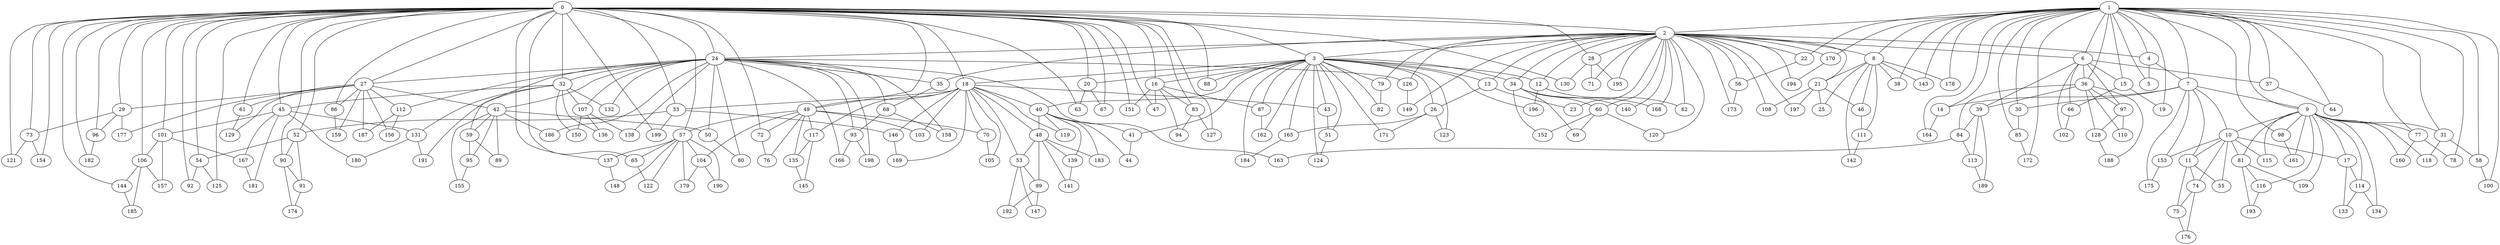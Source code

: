 graph G {
0;
1;
2;
3;
4;
5;
6;
7;
8;
9;
10;
11;
12;
13;
14;
15;
16;
17;
18;
19;
20;
21;
22;
23;
24;
25;
26;
27;
28;
29;
30;
31;
32;
33;
34;
35;
36;
37;
38;
39;
40;
41;
42;
43;
44;
45;
46;
47;
48;
49;
50;
51;
52;
53;
54;
55;
56;
57;
58;
59;
60;
61;
62;
63;
64;
65;
66;
67;
68;
69;
70;
71;
72;
73;
74;
75;
76;
77;
78;
79;
80;
81;
82;
83;
84;
85;
86;
87;
88;
89;
90;
91;
92;
93;
94;
95;
96;
97;
98;
99;
100;
101;
102;
103;
104;
105;
106;
107;
108;
109;
110;
111;
112;
113;
114;
115;
116;
117;
118;
119;
120;
121;
122;
123;
124;
125;
126;
127;
128;
129;
130;
131;
132;
133;
134;
135;
136;
137;
138;
139;
140;
141;
142;
143;
144;
145;
146;
147;
148;
149;
150;
151;
152;
153;
154;
155;
156;
157;
158;
159;
160;
161;
162;
163;
164;
165;
166;
167;
168;
169;
170;
171;
172;
173;
174;
175;
176;
177;
178;
179;
180;
181;
182;
183;
184;
185;
186;
187;
188;
189;
190;
191;
192;
193;
194;
195;
196;
197;
198;
199;
0--2 ;
0--3 ;
0--16 ;
0--18 ;
0--20 ;
0--24 ;
0--27 ;
0--28 ;
0--29 ;
0--32 ;
0--33 ;
0--45 ;
0--47 ;
0--49 ;
0--52 ;
0--54 ;
0--57 ;
0--61 ;
0--63 ;
0--65 ;
0--67 ;
0--72 ;
0--73 ;
0--83 ;
0--86 ;
0--88 ;
0--90 ;
0--92 ;
0--96 ;
0--101 ;
0--106 ;
0--121 ;
0--125 ;
0--127 ;
0--130 ;
0--137 ;
0--144 ;
0--151 ;
0--154 ;
0--182 ;
0--199 ;
1--2 ;
1--4 ;
1--5 ;
1--6 ;
1--7 ;
1--8 ;
1--9 ;
1--14 ;
1--15 ;
1--19 ;
1--22 ;
1--30 ;
1--31 ;
1--36 ;
1--37 ;
1--38 ;
1--58 ;
1--64 ;
1--77 ;
1--78 ;
1--85 ;
1--98 ;
1--100 ;
1--143 ;
1--164 ;
1--170 ;
1--172 ;
1--178 ;
2--3 ;
2--4 ;
2--6 ;
2--8 ;
2--12 ;
2--13 ;
2--21 ;
2--22 ;
2--23 ;
2--24 ;
2--28 ;
2--34 ;
2--35 ;
2--56 ;
2--60 ;
2--62 ;
2--71 ;
2--79 ;
2--108 ;
2--120 ;
2--126 ;
2--140 ;
2--149 ;
2--168 ;
2--170 ;
2--173 ;
2--194 ;
2--195 ;
2--197 ;
3--12 ;
3--13 ;
3--16 ;
3--18 ;
3--20 ;
3--26 ;
3--34 ;
3--40 ;
3--41 ;
3--43 ;
3--51 ;
3--79 ;
3--82 ;
3--87 ;
3--88 ;
3--123 ;
3--124 ;
3--162 ;
3--165 ;
3--171 ;
3--184 ;
3--196 ;
4--5 ;
4--7 ;
6--15 ;
6--36 ;
6--37 ;
6--39 ;
6--66 ;
6--97 ;
6--102 ;
7--9 ;
7--10 ;
7--11 ;
7--14 ;
7--30 ;
7--153 ;
7--175 ;
8--21 ;
8--25 ;
8--38 ;
8--46 ;
8--111 ;
8--142 ;
8--143 ;
8--178 ;
9--10 ;
9--17 ;
9--31 ;
9--77 ;
9--81 ;
9--98 ;
9--109 ;
9--114 ;
9--115 ;
9--116 ;
9--118 ;
9--134 ;
9--160 ;
9--161 ;
10--11 ;
10--17 ;
10--55 ;
10--74 ;
10--81 ;
10--115 ;
10--153 ;
11--55 ;
11--74 ;
11--75 ;
12--62 ;
12--196 ;
13--23 ;
13--26 ;
14--164 ;
15--19 ;
15--66 ;
16--47 ;
16--83 ;
16--87 ;
16--94 ;
16--151 ;
17--114 ;
17--133 ;
18--33 ;
18--40 ;
18--43 ;
18--48 ;
18--49 ;
18--53 ;
18--70 ;
18--103 ;
18--105 ;
18--117 ;
18--119 ;
18--146 ;
18--169 ;
20--63 ;
20--67 ;
21--25 ;
21--46 ;
21--108 ;
21--197 ;
22--56 ;
24--27 ;
24--32 ;
24--35 ;
24--42 ;
24--50 ;
24--59 ;
24--68 ;
24--80 ;
24--93 ;
24--107 ;
24--112 ;
24--126 ;
24--132 ;
24--138 ;
24--158 ;
24--163 ;
24--166 ;
24--186 ;
24--198 ;
26--123 ;
26--165 ;
26--171 ;
27--29 ;
27--42 ;
27--61 ;
27--86 ;
27--112 ;
27--129 ;
27--156 ;
27--159 ;
27--177 ;
27--187 ;
28--71 ;
28--130 ;
28--195 ;
29--73 ;
29--96 ;
29--177 ;
30--85 ;
31--58 ;
31--118 ;
32--45 ;
32--107 ;
32--131 ;
32--132 ;
32--136 ;
32--150 ;
32--191 ;
33--52 ;
33--146 ;
33--199 ;
34--60 ;
34--69 ;
34--140 ;
34--152 ;
34--168 ;
35--68 ;
36--39 ;
36--84 ;
36--97 ;
36--110 ;
36--128 ;
36--188 ;
37--64 ;
39--84 ;
39--113 ;
39--189 ;
40--41 ;
40--44 ;
40--48 ;
40--119 ;
40--139 ;
40--183 ;
41--44 ;
42--50 ;
42--59 ;
42--89 ;
42--95 ;
42--155 ;
42--186 ;
43--51 ;
45--101 ;
45--131 ;
45--167 ;
45--180 ;
45--181 ;
46--111 ;
48--53 ;
48--99 ;
48--139 ;
48--141 ;
48--183 ;
49--57 ;
49--70 ;
49--72 ;
49--76 ;
49--103 ;
49--104 ;
49--117 ;
49--135 ;
50--80 ;
51--124 ;
52--54 ;
52--90 ;
52--91 ;
53--99 ;
53--147 ;
53--192 ;
54--92 ;
54--125 ;
56--173 ;
57--65 ;
57--104 ;
57--122 ;
57--137 ;
57--148 ;
57--179 ;
57--190 ;
58--100 ;
59--89 ;
59--95 ;
60--69 ;
60--120 ;
60--152 ;
61--129 ;
65--122 ;
66--102 ;
68--93 ;
68--158 ;
70--105 ;
72--76 ;
73--121 ;
73--154 ;
74--75 ;
74--176 ;
75--176 ;
77--78 ;
77--160 ;
79--82 ;
81--109 ;
81--116 ;
81--193 ;
83--94 ;
83--127 ;
84--113 ;
84--163 ;
85--172 ;
86--159 ;
87--162 ;
90--91 ;
90--174 ;
91--174 ;
93--166 ;
93--198 ;
95--155 ;
96--182 ;
97--110 ;
97--128 ;
98--161 ;
99--147 ;
99--192 ;
101--106 ;
101--157 ;
101--167 ;
104--179 ;
104--190 ;
106--144 ;
106--157 ;
106--185 ;
107--136 ;
107--138 ;
107--150 ;
111--142 ;
112--156 ;
112--187 ;
113--189 ;
114--133 ;
114--134 ;
116--193 ;
117--135 ;
117--145 ;
126--149 ;
128--188 ;
131--180 ;
131--191 ;
135--145 ;
137--148 ;
139--141 ;
144--185 ;
146--169 ;
153--175 ;
165--184 ;
167--181 ;
170--194 ;
}
